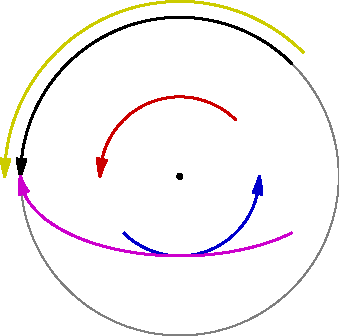     import geometry; size(6cm,0);
    point C=(0,0); dot(C);
    ellipse el=circle(C,2); draw(el, grey);
    arc AE=arc(el, 45, 180, fromCenter);

    draw(AE, linewidth(bp), Arrow(3mm));
    draw(scale(0.5,C)*AE, bp+0.8red, Arrow(3mm));
    draw(scale(-0.5,C)*AE, bp+0.8blue,Arrow(3mm));
    draw(scale(1.1,C)*AE, bp+0.8*yellow, Arrow(3mm));

    transform t=scale(-0.5,Ox(), Oy());
    draw(t*AE, bp+0.8(red+blue), Arrow(3mm));
